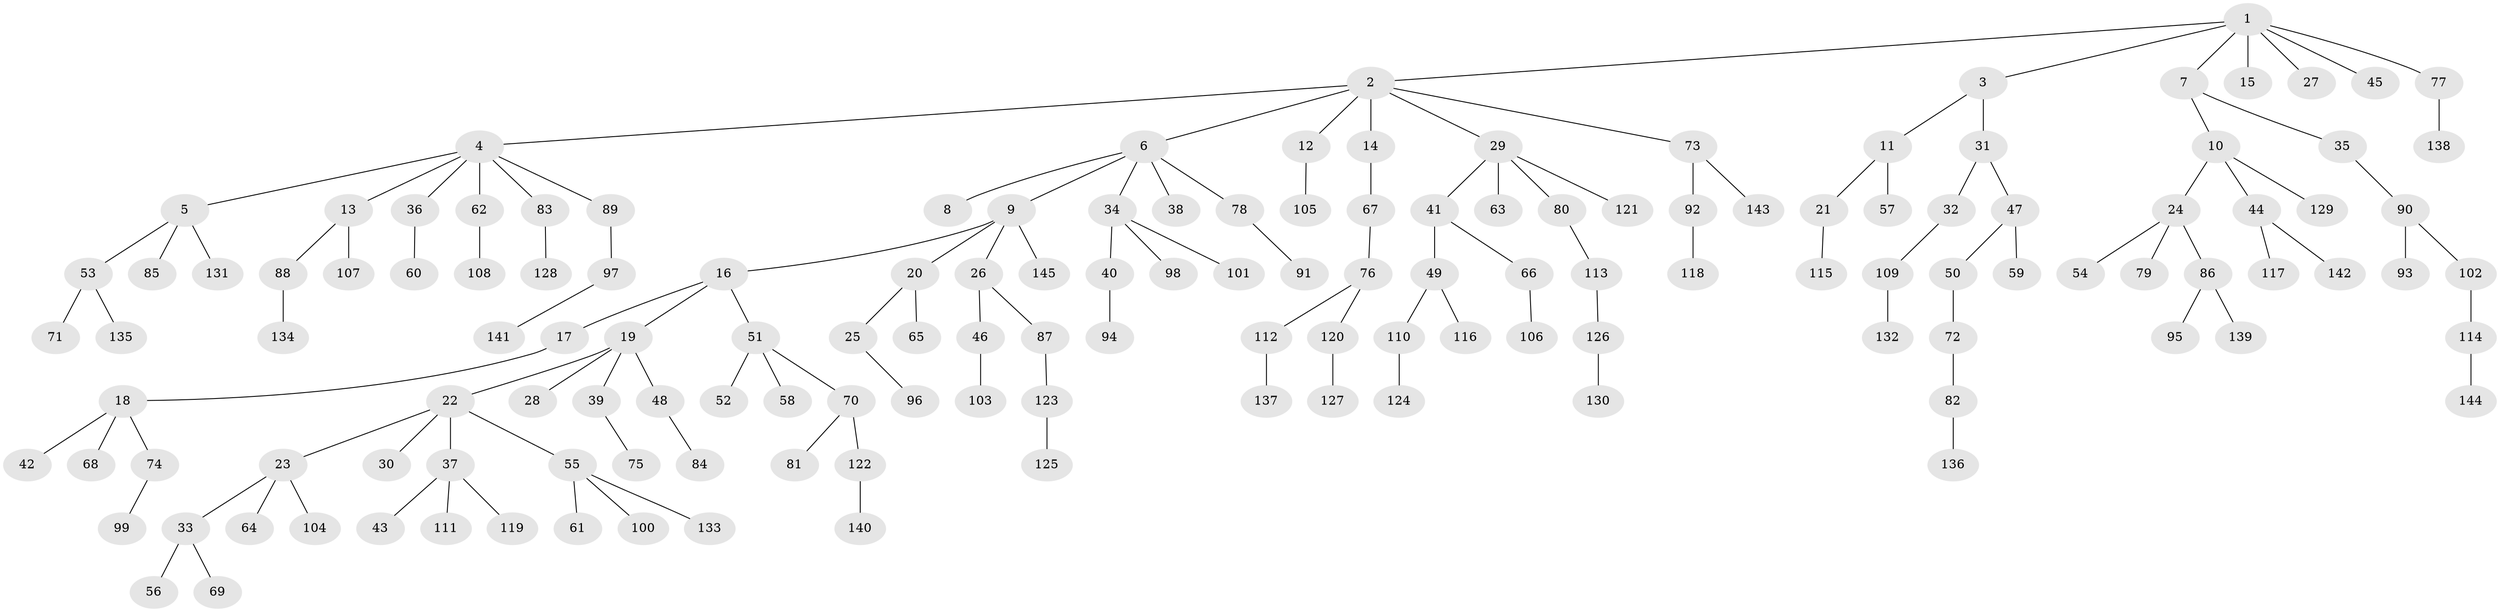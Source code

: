 // coarse degree distribution, {7: 0.05555555555555555, 3: 0.1388888888888889, 6: 0.027777777777777776, 4: 0.027777777777777776, 1: 0.6111111111111112, 2: 0.1388888888888889}
// Generated by graph-tools (version 1.1) at 2025/19/03/04/25 18:19:22]
// undirected, 145 vertices, 144 edges
graph export_dot {
graph [start="1"]
  node [color=gray90,style=filled];
  1;
  2;
  3;
  4;
  5;
  6;
  7;
  8;
  9;
  10;
  11;
  12;
  13;
  14;
  15;
  16;
  17;
  18;
  19;
  20;
  21;
  22;
  23;
  24;
  25;
  26;
  27;
  28;
  29;
  30;
  31;
  32;
  33;
  34;
  35;
  36;
  37;
  38;
  39;
  40;
  41;
  42;
  43;
  44;
  45;
  46;
  47;
  48;
  49;
  50;
  51;
  52;
  53;
  54;
  55;
  56;
  57;
  58;
  59;
  60;
  61;
  62;
  63;
  64;
  65;
  66;
  67;
  68;
  69;
  70;
  71;
  72;
  73;
  74;
  75;
  76;
  77;
  78;
  79;
  80;
  81;
  82;
  83;
  84;
  85;
  86;
  87;
  88;
  89;
  90;
  91;
  92;
  93;
  94;
  95;
  96;
  97;
  98;
  99;
  100;
  101;
  102;
  103;
  104;
  105;
  106;
  107;
  108;
  109;
  110;
  111;
  112;
  113;
  114;
  115;
  116;
  117;
  118;
  119;
  120;
  121;
  122;
  123;
  124;
  125;
  126;
  127;
  128;
  129;
  130;
  131;
  132;
  133;
  134;
  135;
  136;
  137;
  138;
  139;
  140;
  141;
  142;
  143;
  144;
  145;
  1 -- 2;
  1 -- 3;
  1 -- 7;
  1 -- 15;
  1 -- 27;
  1 -- 45;
  1 -- 77;
  2 -- 4;
  2 -- 6;
  2 -- 12;
  2 -- 14;
  2 -- 29;
  2 -- 73;
  3 -- 11;
  3 -- 31;
  4 -- 5;
  4 -- 13;
  4 -- 36;
  4 -- 62;
  4 -- 83;
  4 -- 89;
  5 -- 53;
  5 -- 85;
  5 -- 131;
  6 -- 8;
  6 -- 9;
  6 -- 34;
  6 -- 38;
  6 -- 78;
  7 -- 10;
  7 -- 35;
  9 -- 16;
  9 -- 20;
  9 -- 26;
  9 -- 145;
  10 -- 24;
  10 -- 44;
  10 -- 129;
  11 -- 21;
  11 -- 57;
  12 -- 105;
  13 -- 88;
  13 -- 107;
  14 -- 67;
  16 -- 17;
  16 -- 19;
  16 -- 51;
  17 -- 18;
  18 -- 42;
  18 -- 68;
  18 -- 74;
  19 -- 22;
  19 -- 28;
  19 -- 39;
  19 -- 48;
  20 -- 25;
  20 -- 65;
  21 -- 115;
  22 -- 23;
  22 -- 30;
  22 -- 37;
  22 -- 55;
  23 -- 33;
  23 -- 64;
  23 -- 104;
  24 -- 54;
  24 -- 79;
  24 -- 86;
  25 -- 96;
  26 -- 46;
  26 -- 87;
  29 -- 41;
  29 -- 63;
  29 -- 80;
  29 -- 121;
  31 -- 32;
  31 -- 47;
  32 -- 109;
  33 -- 56;
  33 -- 69;
  34 -- 40;
  34 -- 98;
  34 -- 101;
  35 -- 90;
  36 -- 60;
  37 -- 43;
  37 -- 111;
  37 -- 119;
  39 -- 75;
  40 -- 94;
  41 -- 49;
  41 -- 66;
  44 -- 117;
  44 -- 142;
  46 -- 103;
  47 -- 50;
  47 -- 59;
  48 -- 84;
  49 -- 110;
  49 -- 116;
  50 -- 72;
  51 -- 52;
  51 -- 58;
  51 -- 70;
  53 -- 71;
  53 -- 135;
  55 -- 61;
  55 -- 100;
  55 -- 133;
  62 -- 108;
  66 -- 106;
  67 -- 76;
  70 -- 81;
  70 -- 122;
  72 -- 82;
  73 -- 92;
  73 -- 143;
  74 -- 99;
  76 -- 112;
  76 -- 120;
  77 -- 138;
  78 -- 91;
  80 -- 113;
  82 -- 136;
  83 -- 128;
  86 -- 95;
  86 -- 139;
  87 -- 123;
  88 -- 134;
  89 -- 97;
  90 -- 93;
  90 -- 102;
  92 -- 118;
  97 -- 141;
  102 -- 114;
  109 -- 132;
  110 -- 124;
  112 -- 137;
  113 -- 126;
  114 -- 144;
  120 -- 127;
  122 -- 140;
  123 -- 125;
  126 -- 130;
}
